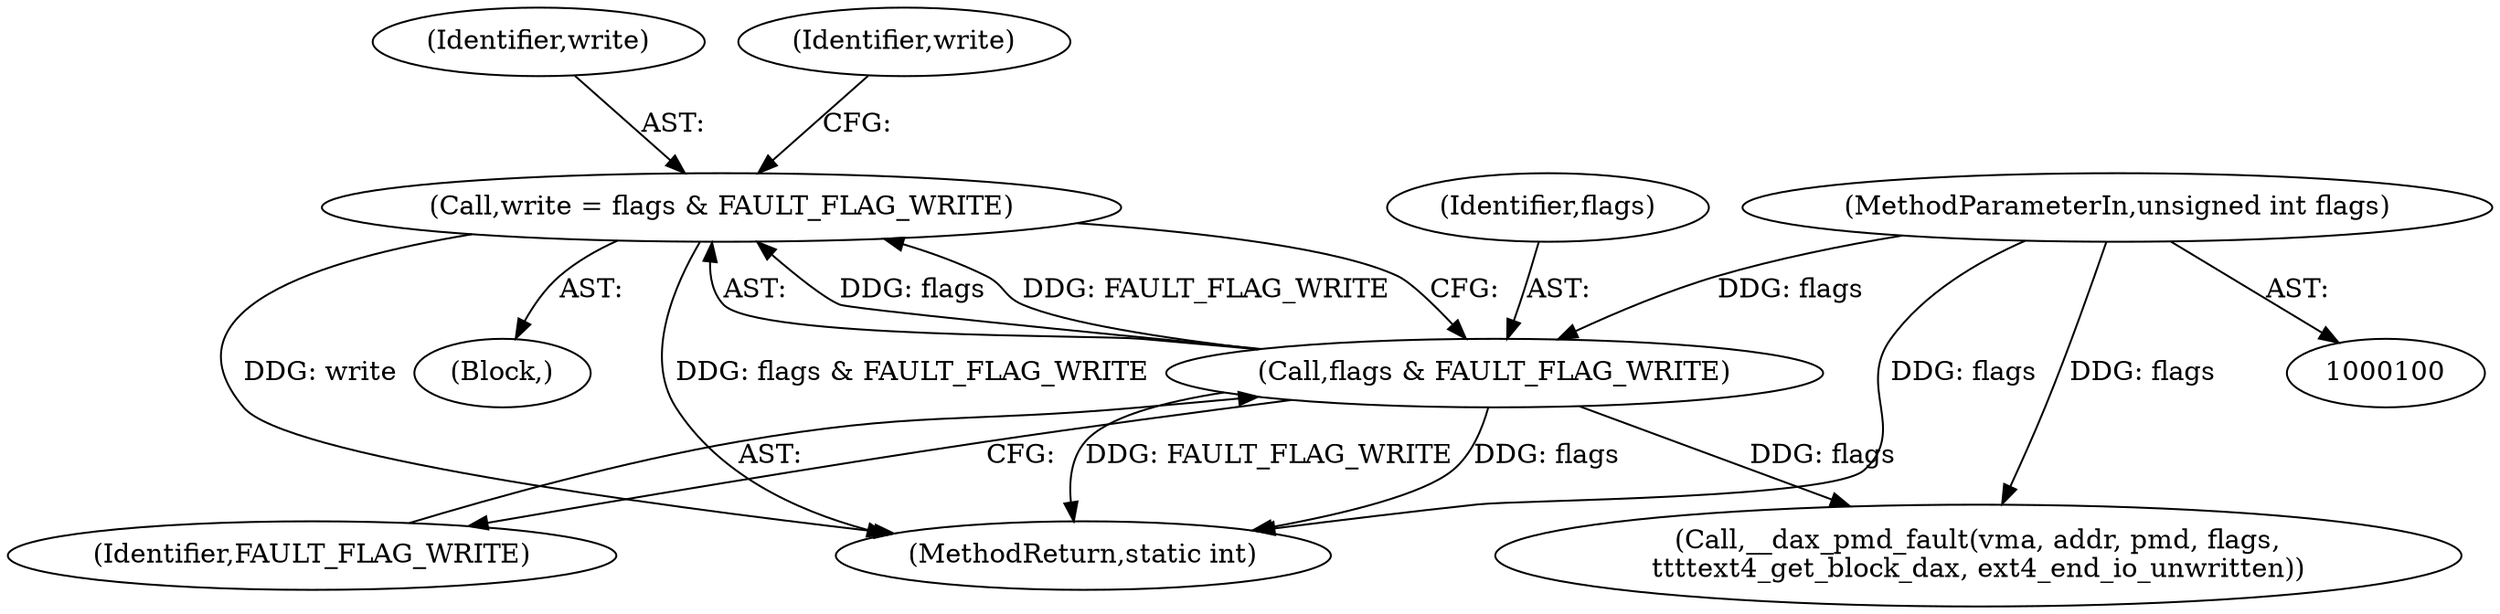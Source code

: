 digraph "0_linux_ea3d7209ca01da209cda6f0dea8be9cc4b7a933b_4@API" {
"1000125" [label="(Call,write = flags & FAULT_FLAG_WRITE)"];
"1000127" [label="(Call,flags & FAULT_FLAG_WRITE)"];
"1000104" [label="(MethodParameterIn,unsigned int flags)"];
"1000129" [label="(Identifier,FAULT_FLAG_WRITE)"];
"1000104" [label="(MethodParameterIn,unsigned int flags)"];
"1000126" [label="(Identifier,write)"];
"1000131" [label="(Identifier,write)"];
"1000204" [label="(MethodReturn,static int)"];
"1000125" [label="(Call,write = flags & FAULT_FLAG_WRITE)"];
"1000127" [label="(Call,flags & FAULT_FLAG_WRITE)"];
"1000171" [label="(Call,__dax_pmd_fault(vma, addr, pmd, flags,\n\t\t\t\text4_get_block_dax, ext4_end_io_unwritten))"];
"1000105" [label="(Block,)"];
"1000128" [label="(Identifier,flags)"];
"1000125" -> "1000105"  [label="AST: "];
"1000125" -> "1000127"  [label="CFG: "];
"1000126" -> "1000125"  [label="AST: "];
"1000127" -> "1000125"  [label="AST: "];
"1000131" -> "1000125"  [label="CFG: "];
"1000125" -> "1000204"  [label="DDG: write"];
"1000125" -> "1000204"  [label="DDG: flags & FAULT_FLAG_WRITE"];
"1000127" -> "1000125"  [label="DDG: flags"];
"1000127" -> "1000125"  [label="DDG: FAULT_FLAG_WRITE"];
"1000127" -> "1000129"  [label="CFG: "];
"1000128" -> "1000127"  [label="AST: "];
"1000129" -> "1000127"  [label="AST: "];
"1000127" -> "1000204"  [label="DDG: FAULT_FLAG_WRITE"];
"1000127" -> "1000204"  [label="DDG: flags"];
"1000104" -> "1000127"  [label="DDG: flags"];
"1000127" -> "1000171"  [label="DDG: flags"];
"1000104" -> "1000100"  [label="AST: "];
"1000104" -> "1000204"  [label="DDG: flags"];
"1000104" -> "1000171"  [label="DDG: flags"];
}
